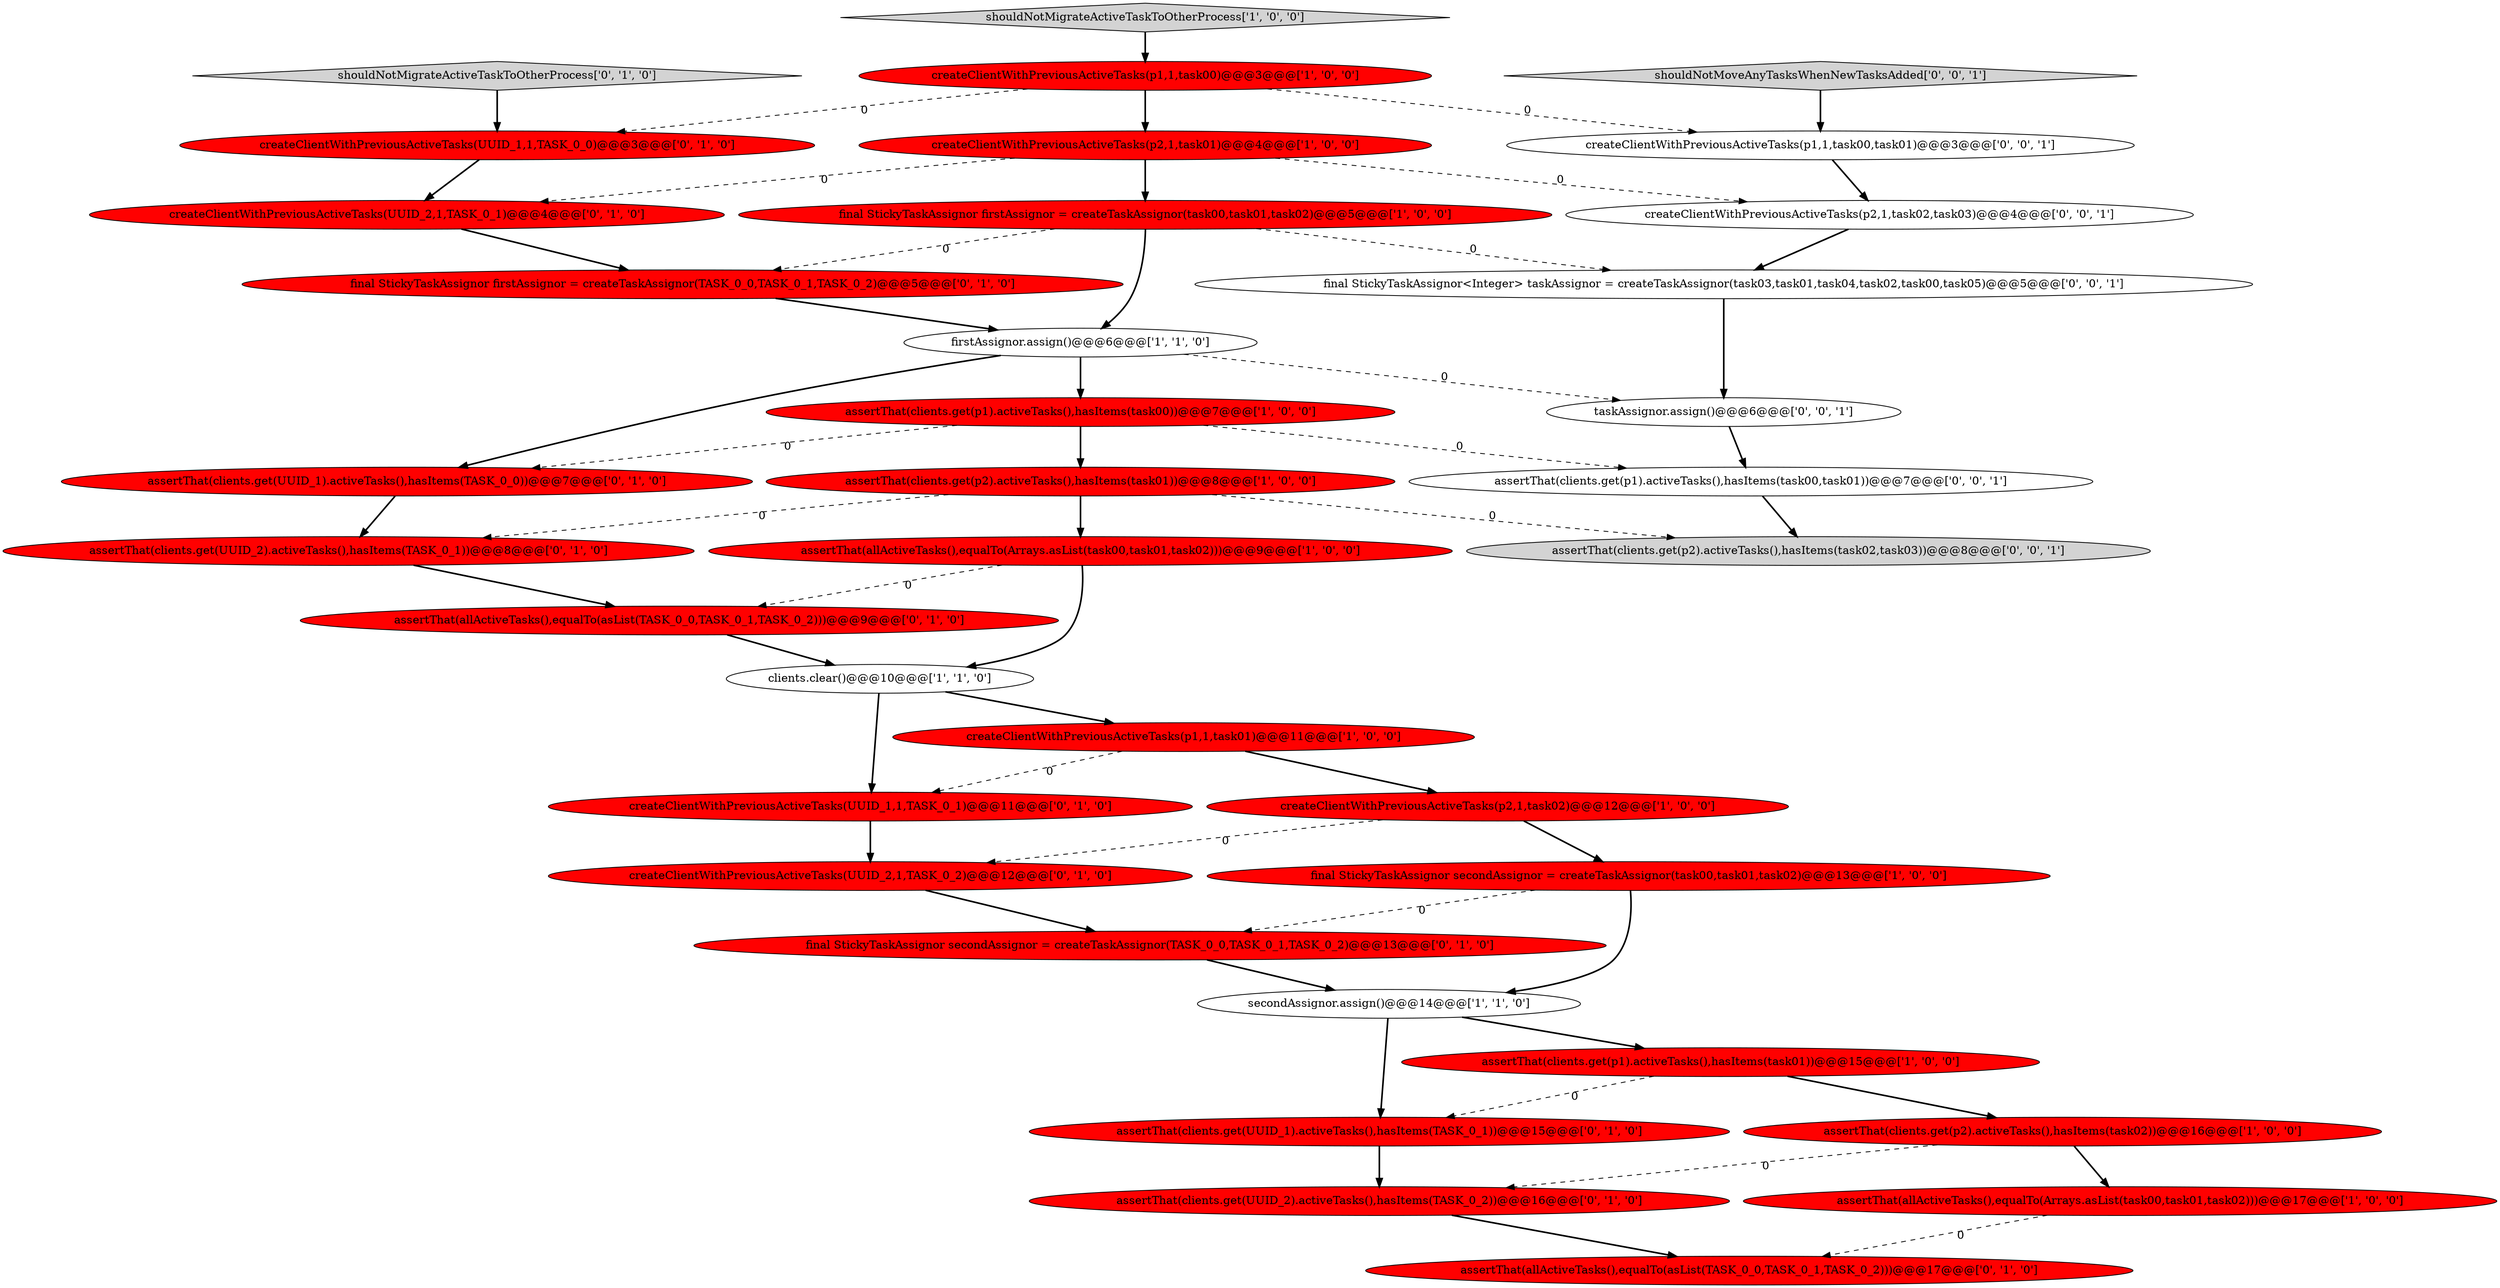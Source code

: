 digraph {
29 [style = filled, label = "createClientWithPreviousActiveTasks(p2,1,task02,task03)@@@4@@@['0', '0', '1']", fillcolor = white, shape = ellipse image = "AAA0AAABBB3BBB"];
3 [style = filled, label = "assertThat(clients.get(p2).activeTasks(),hasItems(task01))@@@8@@@['1', '0', '0']", fillcolor = red, shape = ellipse image = "AAA1AAABBB1BBB"];
10 [style = filled, label = "createClientWithPreviousActiveTasks(p2,1,task01)@@@4@@@['1', '0', '0']", fillcolor = red, shape = ellipse image = "AAA1AAABBB1BBB"];
11 [style = filled, label = "final StickyTaskAssignor firstAssignor = createTaskAssignor(task00,task01,task02)@@@5@@@['1', '0', '0']", fillcolor = red, shape = ellipse image = "AAA1AAABBB1BBB"];
16 [style = filled, label = "final StickyTaskAssignor firstAssignor = createTaskAssignor(TASK_0_0,TASK_0_1,TASK_0_2)@@@5@@@['0', '1', '0']", fillcolor = red, shape = ellipse image = "AAA1AAABBB2BBB"];
34 [style = filled, label = "shouldNotMoveAnyTasksWhenNewTasksAdded['0', '0', '1']", fillcolor = lightgray, shape = diamond image = "AAA0AAABBB3BBB"];
28 [style = filled, label = "shouldNotMigrateActiveTaskToOtherProcess['0', '1', '0']", fillcolor = lightgray, shape = diamond image = "AAA0AAABBB2BBB"];
6 [style = filled, label = "final StickyTaskAssignor secondAssignor = createTaskAssignor(task00,task01,task02)@@@13@@@['1', '0', '0']", fillcolor = red, shape = ellipse image = "AAA1AAABBB1BBB"];
35 [style = filled, label = "assertThat(clients.get(p1).activeTasks(),hasItems(task00,task01))@@@7@@@['0', '0', '1']", fillcolor = white, shape = ellipse image = "AAA0AAABBB3BBB"];
23 [style = filled, label = "assertThat(clients.get(UUID_1).activeTasks(),hasItems(TASK_0_1))@@@15@@@['0', '1', '0']", fillcolor = red, shape = ellipse image = "AAA1AAABBB2BBB"];
30 [style = filled, label = "final StickyTaskAssignor<Integer> taskAssignor = createTaskAssignor(task03,task01,task04,task02,task00,task05)@@@5@@@['0', '0', '1']", fillcolor = white, shape = ellipse image = "AAA0AAABBB3BBB"];
0 [style = filled, label = "assertThat(clients.get(p1).activeTasks(),hasItems(task00))@@@7@@@['1', '0', '0']", fillcolor = red, shape = ellipse image = "AAA1AAABBB1BBB"];
33 [style = filled, label = "assertThat(clients.get(p2).activeTasks(),hasItems(task02,task03))@@@8@@@['0', '0', '1']", fillcolor = lightgray, shape = ellipse image = "AAA0AAABBB3BBB"];
24 [style = filled, label = "createClientWithPreviousActiveTasks(UUID_1,1,TASK_0_1)@@@11@@@['0', '1', '0']", fillcolor = red, shape = ellipse image = "AAA1AAABBB2BBB"];
12 [style = filled, label = "secondAssignor.assign()@@@14@@@['1', '1', '0']", fillcolor = white, shape = ellipse image = "AAA0AAABBB1BBB"];
31 [style = filled, label = "createClientWithPreviousActiveTasks(p1,1,task00,task01)@@@3@@@['0', '0', '1']", fillcolor = white, shape = ellipse image = "AAA0AAABBB3BBB"];
20 [style = filled, label = "assertThat(clients.get(UUID_2).activeTasks(),hasItems(TASK_0_1))@@@8@@@['0', '1', '0']", fillcolor = red, shape = ellipse image = "AAA1AAABBB2BBB"];
9 [style = filled, label = "assertThat(clients.get(p2).activeTasks(),hasItems(task02))@@@16@@@['1', '0', '0']", fillcolor = red, shape = ellipse image = "AAA1AAABBB1BBB"];
25 [style = filled, label = "assertThat(allActiveTasks(),equalTo(asList(TASK_0_0,TASK_0_1,TASK_0_2)))@@@17@@@['0', '1', '0']", fillcolor = red, shape = ellipse image = "AAA1AAABBB2BBB"];
2 [style = filled, label = "createClientWithPreviousActiveTasks(p1,1,task00)@@@3@@@['1', '0', '0']", fillcolor = red, shape = ellipse image = "AAA1AAABBB1BBB"];
32 [style = filled, label = "taskAssignor.assign()@@@6@@@['0', '0', '1']", fillcolor = white, shape = ellipse image = "AAA0AAABBB3BBB"];
8 [style = filled, label = "createClientWithPreviousActiveTasks(p1,1,task01)@@@11@@@['1', '0', '0']", fillcolor = red, shape = ellipse image = "AAA1AAABBB1BBB"];
5 [style = filled, label = "firstAssignor.assign()@@@6@@@['1', '1', '0']", fillcolor = white, shape = ellipse image = "AAA0AAABBB1BBB"];
22 [style = filled, label = "assertThat(clients.get(UUID_2).activeTasks(),hasItems(TASK_0_2))@@@16@@@['0', '1', '0']", fillcolor = red, shape = ellipse image = "AAA1AAABBB2BBB"];
19 [style = filled, label = "final StickyTaskAssignor secondAssignor = createTaskAssignor(TASK_0_0,TASK_0_1,TASK_0_2)@@@13@@@['0', '1', '0']", fillcolor = red, shape = ellipse image = "AAA1AAABBB2BBB"];
27 [style = filled, label = "createClientWithPreviousActiveTasks(UUID_2,1,TASK_0_1)@@@4@@@['0', '1', '0']", fillcolor = red, shape = ellipse image = "AAA1AAABBB2BBB"];
17 [style = filled, label = "createClientWithPreviousActiveTasks(UUID_1,1,TASK_0_0)@@@3@@@['0', '1', '0']", fillcolor = red, shape = ellipse image = "AAA1AAABBB2BBB"];
13 [style = filled, label = "createClientWithPreviousActiveTasks(p2,1,task02)@@@12@@@['1', '0', '0']", fillcolor = red, shape = ellipse image = "AAA1AAABBB1BBB"];
7 [style = filled, label = "assertThat(clients.get(p1).activeTasks(),hasItems(task01))@@@15@@@['1', '0', '0']", fillcolor = red, shape = ellipse image = "AAA1AAABBB1BBB"];
4 [style = filled, label = "clients.clear()@@@10@@@['1', '1', '0']", fillcolor = white, shape = ellipse image = "AAA0AAABBB1BBB"];
14 [style = filled, label = "shouldNotMigrateActiveTaskToOtherProcess['1', '0', '0']", fillcolor = lightgray, shape = diamond image = "AAA0AAABBB1BBB"];
21 [style = filled, label = "assertThat(allActiveTasks(),equalTo(asList(TASK_0_0,TASK_0_1,TASK_0_2)))@@@9@@@['0', '1', '0']", fillcolor = red, shape = ellipse image = "AAA1AAABBB2BBB"];
1 [style = filled, label = "assertThat(allActiveTasks(),equalTo(Arrays.asList(task00,task01,task02)))@@@9@@@['1', '0', '0']", fillcolor = red, shape = ellipse image = "AAA1AAABBB1BBB"];
26 [style = filled, label = "createClientWithPreviousActiveTasks(UUID_2,1,TASK_0_2)@@@12@@@['0', '1', '0']", fillcolor = red, shape = ellipse image = "AAA1AAABBB2BBB"];
15 [style = filled, label = "assertThat(allActiveTasks(),equalTo(Arrays.asList(task00,task01,task02)))@@@17@@@['1', '0', '0']", fillcolor = red, shape = ellipse image = "AAA1AAABBB1BBB"];
18 [style = filled, label = "assertThat(clients.get(UUID_1).activeTasks(),hasItems(TASK_0_0))@@@7@@@['0', '1', '0']", fillcolor = red, shape = ellipse image = "AAA1AAABBB2BBB"];
0->3 [style = bold, label=""];
32->35 [style = bold, label=""];
22->25 [style = bold, label=""];
1->4 [style = bold, label=""];
4->24 [style = bold, label=""];
7->23 [style = dashed, label="0"];
3->1 [style = bold, label=""];
19->12 [style = bold, label=""];
29->30 [style = bold, label=""];
11->16 [style = dashed, label="0"];
3->33 [style = dashed, label="0"];
35->33 [style = bold, label=""];
31->29 [style = bold, label=""];
30->32 [style = bold, label=""];
34->31 [style = bold, label=""];
9->22 [style = dashed, label="0"];
1->21 [style = dashed, label="0"];
5->18 [style = bold, label=""];
27->16 [style = bold, label=""];
10->27 [style = dashed, label="0"];
26->19 [style = bold, label=""];
2->10 [style = bold, label=""];
2->17 [style = dashed, label="0"];
8->24 [style = dashed, label="0"];
13->26 [style = dashed, label="0"];
10->29 [style = dashed, label="0"];
12->7 [style = bold, label=""];
2->31 [style = dashed, label="0"];
20->21 [style = bold, label=""];
7->9 [style = bold, label=""];
5->32 [style = dashed, label="0"];
24->26 [style = bold, label=""];
11->5 [style = bold, label=""];
18->20 [style = bold, label=""];
15->25 [style = dashed, label="0"];
23->22 [style = bold, label=""];
5->0 [style = bold, label=""];
9->15 [style = bold, label=""];
3->20 [style = dashed, label="0"];
6->19 [style = dashed, label="0"];
16->5 [style = bold, label=""];
28->17 [style = bold, label=""];
0->18 [style = dashed, label="0"];
4->8 [style = bold, label=""];
14->2 [style = bold, label=""];
12->23 [style = bold, label=""];
0->35 [style = dashed, label="0"];
13->6 [style = bold, label=""];
17->27 [style = bold, label=""];
11->30 [style = dashed, label="0"];
8->13 [style = bold, label=""];
21->4 [style = bold, label=""];
10->11 [style = bold, label=""];
6->12 [style = bold, label=""];
}
